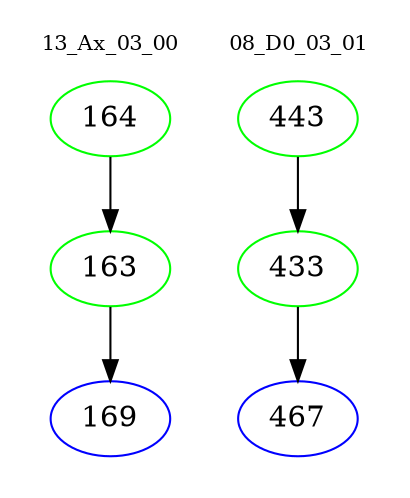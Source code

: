 digraph{
subgraph cluster_0 {
color = white
label = "13_Ax_03_00";
fontsize=10;
T0_164 [label="164", color="green"]
T0_164 -> T0_163 [color="black"]
T0_163 [label="163", color="green"]
T0_163 -> T0_169 [color="black"]
T0_169 [label="169", color="blue"]
}
subgraph cluster_1 {
color = white
label = "08_D0_03_01";
fontsize=10;
T1_443 [label="443", color="green"]
T1_443 -> T1_433 [color="black"]
T1_433 [label="433", color="green"]
T1_433 -> T1_467 [color="black"]
T1_467 [label="467", color="blue"]
}
}

